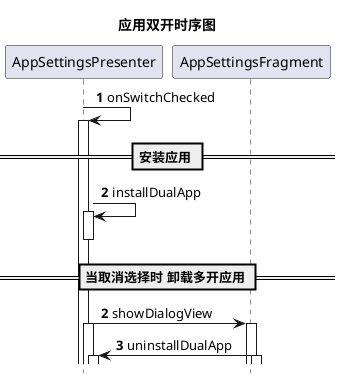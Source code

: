 @startuml
title 应用双开时序图
hide footbox
autonumber
AppSettingsPresenter -> AppSettingsPresenter: onSwitchChecked
activate AppSettingsPresenter
== 安装应用 ==
AppSettingsPresenter -> AppSettingsPresenter: installDualApp
activate AppSettingsPresenter
deactivate AppSettingsPresenter
== 当取消选择时 卸载多开应用 ==
autonumber 2
AppSettingsPresenter -> AppSettingsFragment: showDialogView
activate AppSettingsPresenter
activate AppSettingsFragment
AppSettingsFragment -> AppSettingsPresenter: uninstallDualApp
activate AppSettingsFragment
activate AppSettingsPresenter
@enduml